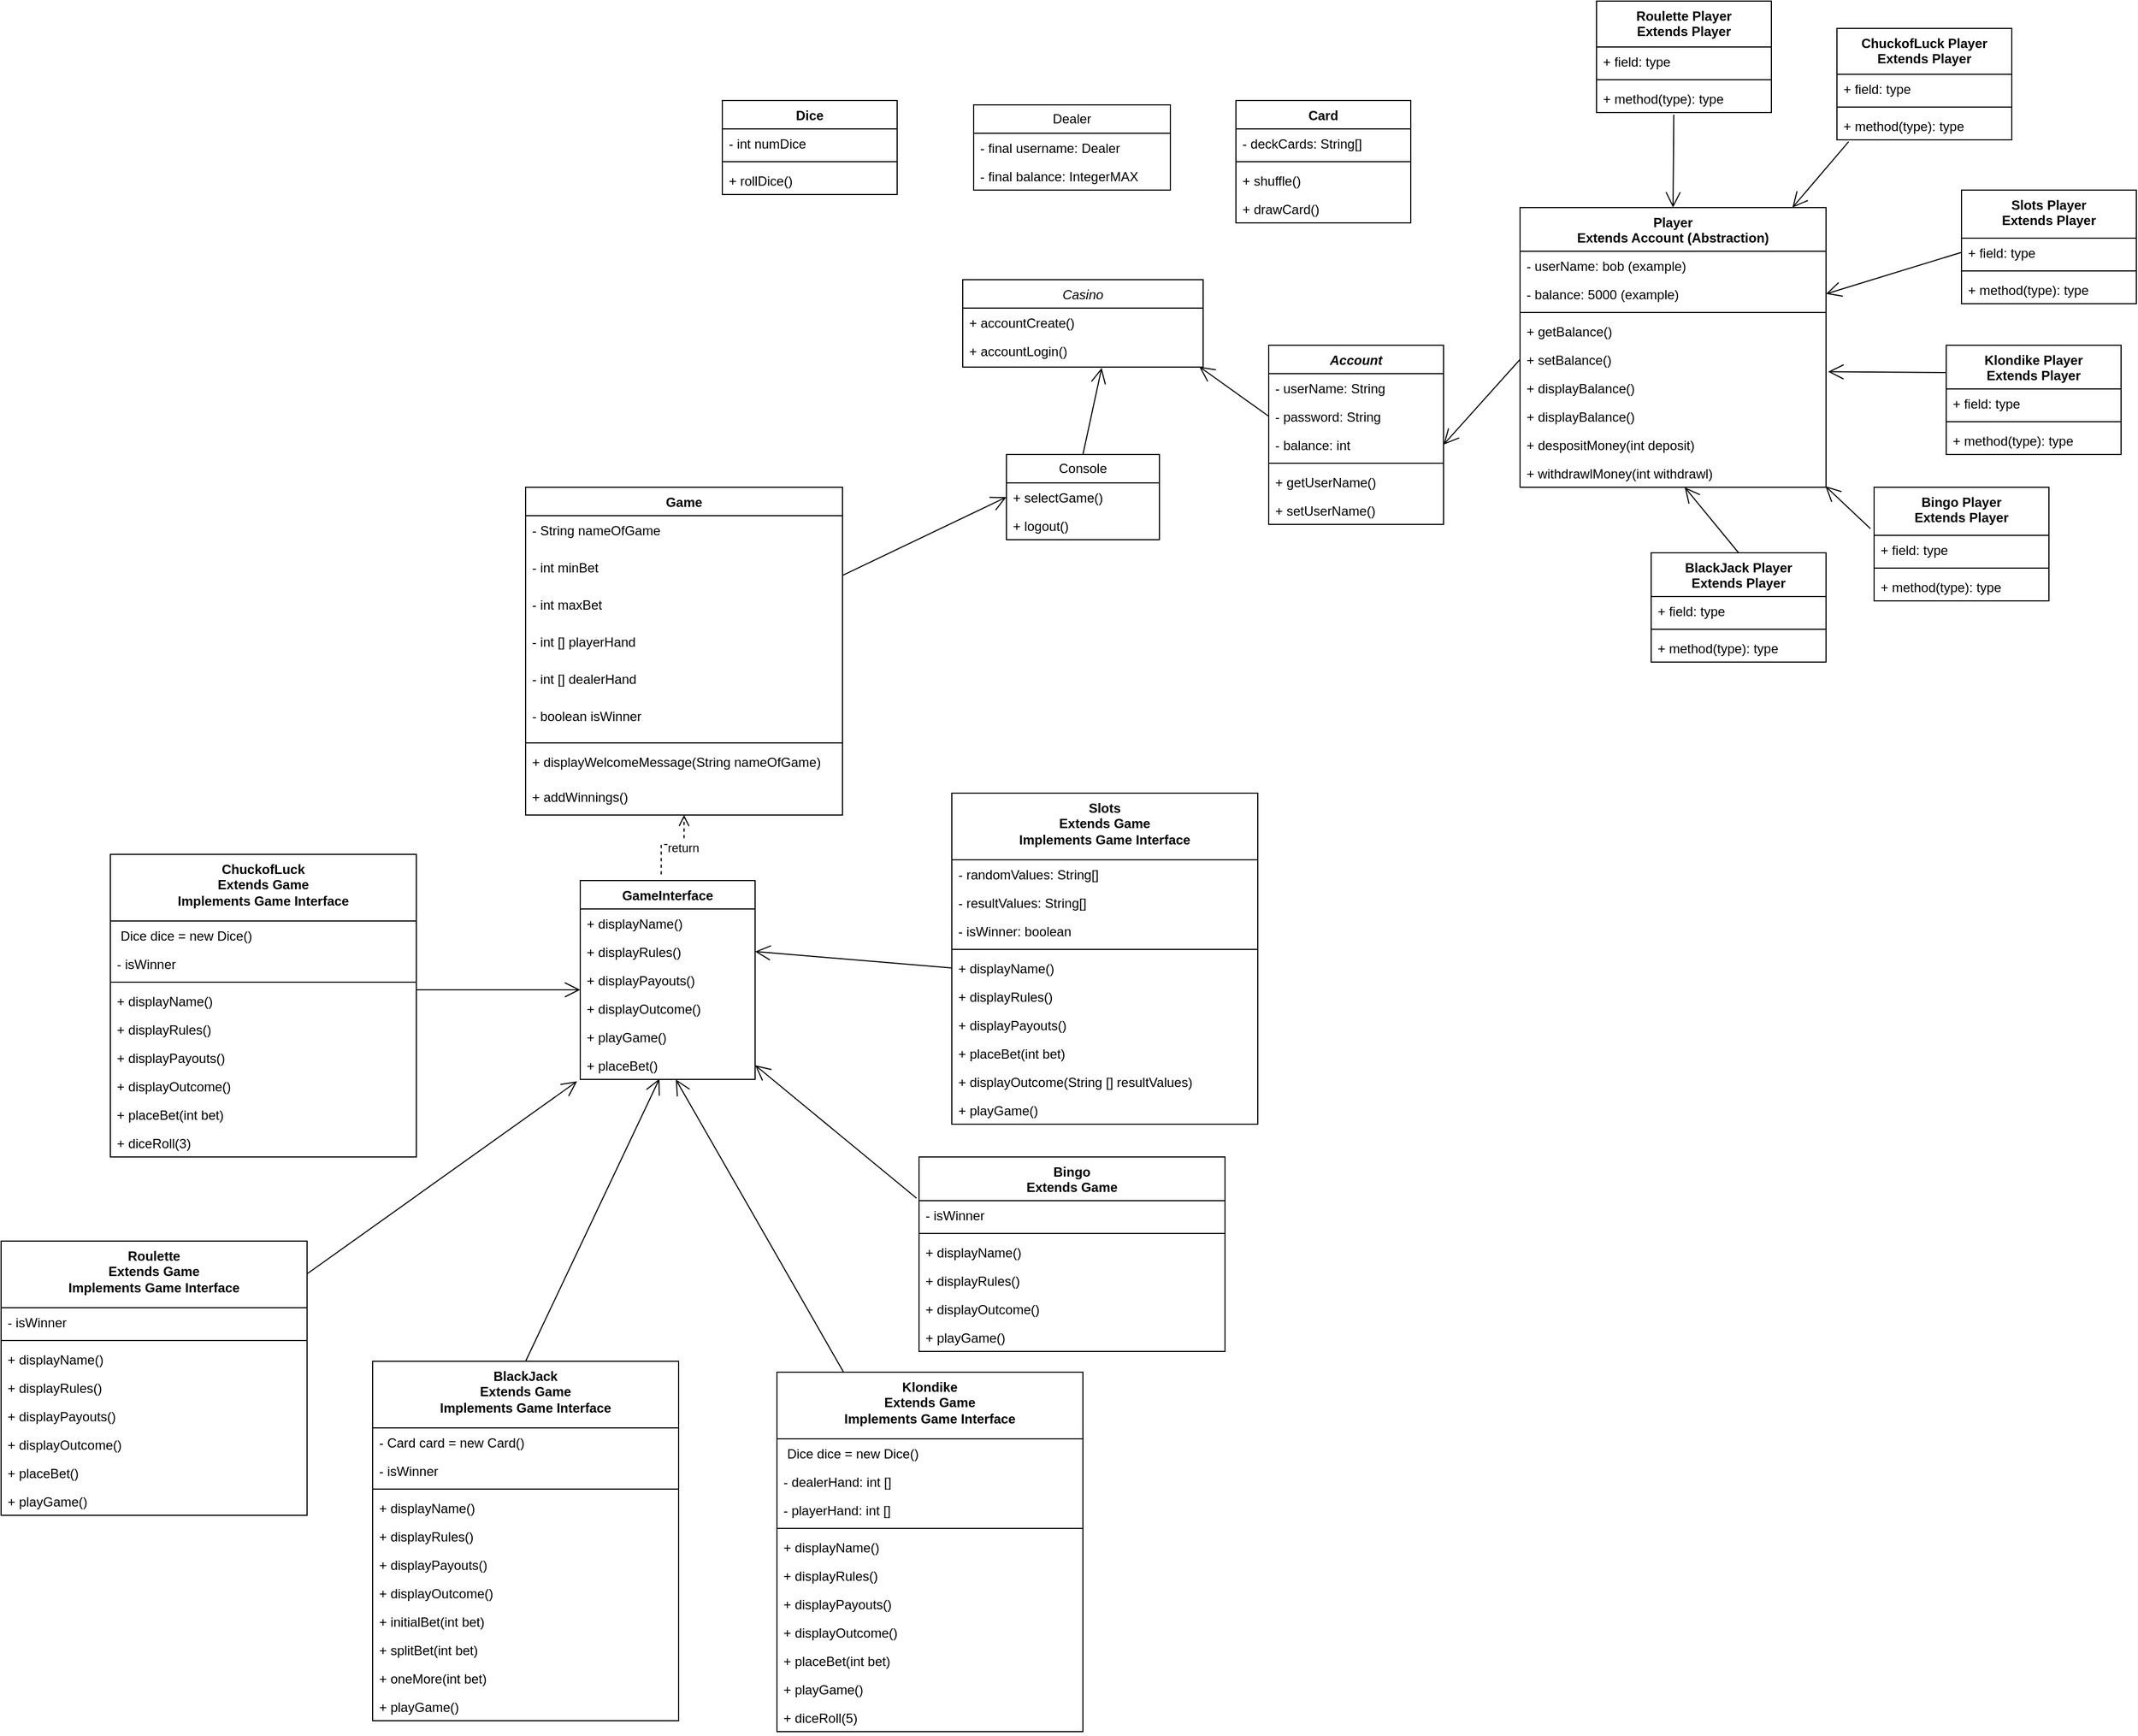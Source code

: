 <mxfile version="21.0.8" type="github">
  <diagram id="C5RBs43oDa-KdzZeNtuy" name="Page-1">
    <mxGraphModel dx="4094" dy="2491" grid="1" gridSize="10" guides="1" tooltips="1" connect="1" arrows="1" fold="1" page="1" pageScale="1" pageWidth="827" pageHeight="1169" math="0" shadow="0">
      <root>
        <mxCell id="WIyWlLk6GJQsqaUBKTNV-0" />
        <mxCell id="WIyWlLk6GJQsqaUBKTNV-1" parent="WIyWlLk6GJQsqaUBKTNV-0" />
        <mxCell id="zkfFHV4jXpPFQw0GAbJ--0" value="Casino" style="swimlane;fontStyle=2;align=center;verticalAlign=top;childLayout=stackLayout;horizontal=1;startSize=26;horizontalStack=0;resizeParent=1;resizeLast=0;collapsible=1;marginBottom=0;rounded=0;shadow=0;strokeWidth=1;" parent="WIyWlLk6GJQsqaUBKTNV-1" vertex="1">
          <mxGeometry x="-580" y="-380" width="220" height="80" as="geometry">
            <mxRectangle x="230" y="140" width="160" height="26" as="alternateBounds" />
          </mxGeometry>
        </mxCell>
        <mxCell id="zkfFHV4jXpPFQw0GAbJ--1" value="+ accountCreate()" style="text;align=left;verticalAlign=top;spacingLeft=4;spacingRight=4;overflow=hidden;rotatable=0;points=[[0,0.5],[1,0.5]];portConstraint=eastwest;" parent="zkfFHV4jXpPFQw0GAbJ--0" vertex="1">
          <mxGeometry y="26" width="220" height="26" as="geometry" />
        </mxCell>
        <mxCell id="zkfFHV4jXpPFQw0GAbJ--2" value="+ accountLogin()" style="text;align=left;verticalAlign=top;spacingLeft=4;spacingRight=4;overflow=hidden;rotatable=0;points=[[0,0.5],[1,0.5]];portConstraint=eastwest;rounded=0;shadow=0;html=0;" parent="zkfFHV4jXpPFQw0GAbJ--0" vertex="1">
          <mxGeometry y="52" width="220" height="26" as="geometry" />
        </mxCell>
        <object label="Game" id="13QCqr6SBTLlew1oNA5X-4">
          <mxCell style="swimlane;fontStyle=1;align=center;verticalAlign=top;childLayout=stackLayout;horizontal=1;startSize=26;horizontalStack=0;resizeParent=1;resizeParentMax=0;resizeLast=0;collapsible=1;marginBottom=0;whiteSpace=wrap;html=1;" vertex="1" parent="WIyWlLk6GJQsqaUBKTNV-1">
            <mxGeometry x="-980" y="-190" width="290" height="300" as="geometry" />
          </mxCell>
        </object>
        <mxCell id="13QCqr6SBTLlew1oNA5X-5" value="- String nameOfGame" style="text;strokeColor=none;fillColor=none;align=left;verticalAlign=top;spacingLeft=4;spacingRight=4;overflow=hidden;rotatable=0;points=[[0,0.5],[1,0.5]];portConstraint=eastwest;whiteSpace=wrap;html=1;" vertex="1" parent="13QCqr6SBTLlew1oNA5X-4">
          <mxGeometry y="26" width="290" height="34" as="geometry" />
        </mxCell>
        <mxCell id="13QCqr6SBTLlew1oNA5X-8" value="- int minBet" style="text;strokeColor=none;fillColor=none;align=left;verticalAlign=top;spacingLeft=4;spacingRight=4;overflow=hidden;rotatable=0;points=[[0,0.5],[1,0.5]];portConstraint=eastwest;whiteSpace=wrap;html=1;" vertex="1" parent="13QCqr6SBTLlew1oNA5X-4">
          <mxGeometry y="60" width="290" height="34" as="geometry" />
        </mxCell>
        <mxCell id="13QCqr6SBTLlew1oNA5X-9" value="- int maxBet" style="text;strokeColor=none;fillColor=none;align=left;verticalAlign=top;spacingLeft=4;spacingRight=4;overflow=hidden;rotatable=0;points=[[0,0.5],[1,0.5]];portConstraint=eastwest;whiteSpace=wrap;html=1;" vertex="1" parent="13QCqr6SBTLlew1oNA5X-4">
          <mxGeometry y="94" width="290" height="34" as="geometry" />
        </mxCell>
        <mxCell id="13QCqr6SBTLlew1oNA5X-22" value="- int [] playerHand" style="text;strokeColor=none;fillColor=none;align=left;verticalAlign=top;spacingLeft=4;spacingRight=4;overflow=hidden;rotatable=0;points=[[0,0.5],[1,0.5]];portConstraint=eastwest;whiteSpace=wrap;html=1;" vertex="1" parent="13QCqr6SBTLlew1oNA5X-4">
          <mxGeometry y="128" width="290" height="34" as="geometry" />
        </mxCell>
        <mxCell id="13QCqr6SBTLlew1oNA5X-23" value="- int [] dealerHand" style="text;strokeColor=none;fillColor=none;align=left;verticalAlign=top;spacingLeft=4;spacingRight=4;overflow=hidden;rotatable=0;points=[[0,0.5],[1,0.5]];portConstraint=eastwest;whiteSpace=wrap;html=1;" vertex="1" parent="13QCqr6SBTLlew1oNA5X-4">
          <mxGeometry y="162" width="290" height="34" as="geometry" />
        </mxCell>
        <mxCell id="13QCqr6SBTLlew1oNA5X-24" value="- boolean isWinner" style="text;strokeColor=none;fillColor=none;align=left;verticalAlign=top;spacingLeft=4;spacingRight=4;overflow=hidden;rotatable=0;points=[[0,0.5],[1,0.5]];portConstraint=eastwest;whiteSpace=wrap;html=1;" vertex="1" parent="13QCqr6SBTLlew1oNA5X-4">
          <mxGeometry y="196" width="290" height="34" as="geometry" />
        </mxCell>
        <mxCell id="13QCqr6SBTLlew1oNA5X-6" value="" style="line;strokeWidth=1;fillColor=none;align=left;verticalAlign=middle;spacingTop=-1;spacingLeft=3;spacingRight=3;rotatable=0;labelPosition=right;points=[];portConstraint=eastwest;strokeColor=inherit;" vertex="1" parent="13QCqr6SBTLlew1oNA5X-4">
          <mxGeometry y="230" width="290" height="8" as="geometry" />
        </mxCell>
        <mxCell id="13QCqr6SBTLlew1oNA5X-7" value="+ displayWelcomeMessage(String nameOfGame)" style="text;strokeColor=none;fillColor=none;align=left;verticalAlign=top;spacingLeft=4;spacingRight=4;overflow=hidden;rotatable=0;points=[[0,0.5],[1,0.5]];portConstraint=eastwest;whiteSpace=wrap;html=1;" vertex="1" parent="13QCqr6SBTLlew1oNA5X-4">
          <mxGeometry y="238" width="290" height="32" as="geometry" />
        </mxCell>
        <mxCell id="13QCqr6SBTLlew1oNA5X-25" value="+ addWinnings()" style="text;strokeColor=none;fillColor=none;align=left;verticalAlign=top;spacingLeft=4;spacingRight=4;overflow=hidden;rotatable=0;points=[[0,0.5],[1,0.5]];portConstraint=eastwest;whiteSpace=wrap;html=1;" vertex="1" parent="13QCqr6SBTLlew1oNA5X-4">
          <mxGeometry y="270" width="290" height="30" as="geometry" />
        </mxCell>
        <mxCell id="13QCqr6SBTLlew1oNA5X-10" value="GameInterface" style="swimlane;fontStyle=1;align=center;verticalAlign=top;childLayout=stackLayout;horizontal=1;startSize=26;horizontalStack=0;resizeParent=1;resizeParentMax=0;resizeLast=0;collapsible=1;marginBottom=0;whiteSpace=wrap;html=1;" vertex="1" parent="WIyWlLk6GJQsqaUBKTNV-1">
          <mxGeometry x="-930" y="170" width="160" height="182" as="geometry" />
        </mxCell>
        <mxCell id="13QCqr6SBTLlew1oNA5X-13" value="+ displayName()" style="text;strokeColor=none;fillColor=none;align=left;verticalAlign=top;spacingLeft=4;spacingRight=4;overflow=hidden;rotatable=0;points=[[0,0.5],[1,0.5]];portConstraint=eastwest;whiteSpace=wrap;html=1;" vertex="1" parent="13QCqr6SBTLlew1oNA5X-10">
          <mxGeometry y="26" width="160" height="26" as="geometry" />
        </mxCell>
        <mxCell id="13QCqr6SBTLlew1oNA5X-26" value="+ displayRules()" style="text;strokeColor=none;fillColor=none;align=left;verticalAlign=top;spacingLeft=4;spacingRight=4;overflow=hidden;rotatable=0;points=[[0,0.5],[1,0.5]];portConstraint=eastwest;whiteSpace=wrap;html=1;" vertex="1" parent="13QCqr6SBTLlew1oNA5X-10">
          <mxGeometry y="52" width="160" height="26" as="geometry" />
        </mxCell>
        <mxCell id="13QCqr6SBTLlew1oNA5X-133" value="+ displayPayouts()" style="text;strokeColor=none;fillColor=none;align=left;verticalAlign=top;spacingLeft=4;spacingRight=4;overflow=hidden;rotatable=0;points=[[0,0.5],[1,0.5]];portConstraint=eastwest;whiteSpace=wrap;html=1;" vertex="1" parent="13QCqr6SBTLlew1oNA5X-10">
          <mxGeometry y="78" width="160" height="26" as="geometry" />
        </mxCell>
        <mxCell id="13QCqr6SBTLlew1oNA5X-27" value="+ displayOutcome()" style="text;strokeColor=none;fillColor=none;align=left;verticalAlign=top;spacingLeft=4;spacingRight=4;overflow=hidden;rotatable=0;points=[[0,0.5],[1,0.5]];portConstraint=eastwest;whiteSpace=wrap;html=1;" vertex="1" parent="13QCqr6SBTLlew1oNA5X-10">
          <mxGeometry y="104" width="160" height="26" as="geometry" />
        </mxCell>
        <mxCell id="13QCqr6SBTLlew1oNA5X-134" value="+ playGame()" style="text;strokeColor=none;fillColor=none;align=left;verticalAlign=top;spacingLeft=4;spacingRight=4;overflow=hidden;rotatable=0;points=[[0,0.5],[1,0.5]];portConstraint=eastwest;whiteSpace=wrap;html=1;" vertex="1" parent="13QCqr6SBTLlew1oNA5X-10">
          <mxGeometry y="130" width="160" height="26" as="geometry" />
        </mxCell>
        <mxCell id="13QCqr6SBTLlew1oNA5X-28" value="+ placeBet()" style="text;strokeColor=none;fillColor=none;align=left;verticalAlign=top;spacingLeft=4;spacingRight=4;overflow=hidden;rotatable=0;points=[[0,0.5],[1,0.5]];portConstraint=eastwest;whiteSpace=wrap;html=1;" vertex="1" parent="13QCqr6SBTLlew1oNA5X-10">
          <mxGeometry y="156" width="160" height="26" as="geometry" />
        </mxCell>
        <mxCell id="13QCqr6SBTLlew1oNA5X-14" value="ChuckofLuck&lt;br&gt;Extends Game&lt;br&gt;Implements Game Interface" style="swimlane;fontStyle=1;align=center;verticalAlign=top;childLayout=stackLayout;horizontal=1;startSize=61;horizontalStack=0;resizeParent=1;resizeParentMax=0;resizeLast=0;collapsible=1;marginBottom=0;whiteSpace=wrap;html=1;" vertex="1" parent="WIyWlLk6GJQsqaUBKTNV-1">
          <mxGeometry x="-1360" y="146" width="280" height="277" as="geometry" />
        </mxCell>
        <mxCell id="13QCqr6SBTLlew1oNA5X-15" value="&amp;nbsp;Dice dice = new Dice()" style="text;strokeColor=none;fillColor=none;align=left;verticalAlign=top;spacingLeft=4;spacingRight=4;overflow=hidden;rotatable=0;points=[[0,0.5],[1,0.5]];portConstraint=eastwest;whiteSpace=wrap;html=1;" vertex="1" parent="13QCqr6SBTLlew1oNA5X-14">
          <mxGeometry y="61" width="280" height="26" as="geometry" />
        </mxCell>
        <mxCell id="13QCqr6SBTLlew1oNA5X-138" value="- isWinner" style="text;strokeColor=none;fillColor=none;align=left;verticalAlign=top;spacingLeft=4;spacingRight=4;overflow=hidden;rotatable=0;points=[[0,0.5],[1,0.5]];portConstraint=eastwest;whiteSpace=wrap;html=1;" vertex="1" parent="13QCqr6SBTLlew1oNA5X-14">
          <mxGeometry y="87" width="280" height="26" as="geometry" />
        </mxCell>
        <mxCell id="13QCqr6SBTLlew1oNA5X-16" value="" style="line;strokeWidth=1;fillColor=none;align=left;verticalAlign=middle;spacingTop=-1;spacingLeft=3;spacingRight=3;rotatable=0;labelPosition=right;points=[];portConstraint=eastwest;strokeColor=inherit;" vertex="1" parent="13QCqr6SBTLlew1oNA5X-14">
          <mxGeometry y="113" width="280" height="8" as="geometry" />
        </mxCell>
        <mxCell id="13QCqr6SBTLlew1oNA5X-17" value="+ displayName()" style="text;strokeColor=none;fillColor=none;align=left;verticalAlign=top;spacingLeft=4;spacingRight=4;overflow=hidden;rotatable=0;points=[[0,0.5],[1,0.5]];portConstraint=eastwest;whiteSpace=wrap;html=1;" vertex="1" parent="13QCqr6SBTLlew1oNA5X-14">
          <mxGeometry y="121" width="280" height="26" as="geometry" />
        </mxCell>
        <mxCell id="13QCqr6SBTLlew1oNA5X-32" value="+ displayRules()" style="text;strokeColor=none;fillColor=none;align=left;verticalAlign=top;spacingLeft=4;spacingRight=4;overflow=hidden;rotatable=0;points=[[0,0.5],[1,0.5]];portConstraint=eastwest;whiteSpace=wrap;html=1;" vertex="1" parent="13QCqr6SBTLlew1oNA5X-14">
          <mxGeometry y="147" width="280" height="26" as="geometry" />
        </mxCell>
        <mxCell id="13QCqr6SBTLlew1oNA5X-33" value="+ displayPayouts()" style="text;strokeColor=none;fillColor=none;align=left;verticalAlign=top;spacingLeft=4;spacingRight=4;overflow=hidden;rotatable=0;points=[[0,0.5],[1,0.5]];portConstraint=eastwest;whiteSpace=wrap;html=1;" vertex="1" parent="13QCqr6SBTLlew1oNA5X-14">
          <mxGeometry y="173" width="280" height="26" as="geometry" />
        </mxCell>
        <mxCell id="13QCqr6SBTLlew1oNA5X-34" value="+ displayOutcome()" style="text;strokeColor=none;fillColor=none;align=left;verticalAlign=top;spacingLeft=4;spacingRight=4;overflow=hidden;rotatable=0;points=[[0,0.5],[1,0.5]];portConstraint=eastwest;whiteSpace=wrap;html=1;" vertex="1" parent="13QCqr6SBTLlew1oNA5X-14">
          <mxGeometry y="199" width="280" height="26" as="geometry" />
        </mxCell>
        <mxCell id="13QCqr6SBTLlew1oNA5X-35" value="+ placeBet(int bet)" style="text;strokeColor=none;fillColor=none;align=left;verticalAlign=top;spacingLeft=4;spacingRight=4;overflow=hidden;rotatable=0;points=[[0,0.5],[1,0.5]];portConstraint=eastwest;whiteSpace=wrap;html=1;" vertex="1" parent="13QCqr6SBTLlew1oNA5X-14">
          <mxGeometry y="225" width="280" height="26" as="geometry" />
        </mxCell>
        <mxCell id="13QCqr6SBTLlew1oNA5X-89" value="+ diceRoll(3)" style="text;strokeColor=none;fillColor=none;align=left;verticalAlign=top;spacingLeft=4;spacingRight=4;overflow=hidden;rotatable=0;points=[[0,0.5],[1,0.5]];portConstraint=eastwest;whiteSpace=wrap;html=1;" vertex="1" parent="13QCqr6SBTLlew1oNA5X-14">
          <mxGeometry y="251" width="280" height="26" as="geometry" />
        </mxCell>
        <mxCell id="13QCqr6SBTLlew1oNA5X-18" value="&lt;i&gt;Account&lt;/i&gt;" style="swimlane;fontStyle=1;align=center;verticalAlign=top;childLayout=stackLayout;horizontal=1;startSize=26;horizontalStack=0;resizeParent=1;resizeParentMax=0;resizeLast=0;collapsible=1;marginBottom=0;whiteSpace=wrap;html=1;" vertex="1" parent="WIyWlLk6GJQsqaUBKTNV-1">
          <mxGeometry x="-300" y="-320" width="160" height="164" as="geometry" />
        </mxCell>
        <mxCell id="13QCqr6SBTLlew1oNA5X-19" value="- userName: String" style="text;strokeColor=none;fillColor=none;align=left;verticalAlign=top;spacingLeft=4;spacingRight=4;overflow=hidden;rotatable=0;points=[[0,0.5],[1,0.5]];portConstraint=eastwest;whiteSpace=wrap;html=1;" vertex="1" parent="13QCqr6SBTLlew1oNA5X-18">
          <mxGeometry y="26" width="160" height="26" as="geometry" />
        </mxCell>
        <mxCell id="13QCqr6SBTLlew1oNA5X-107" value="- password: String" style="text;strokeColor=none;fillColor=none;align=left;verticalAlign=top;spacingLeft=4;spacingRight=4;overflow=hidden;rotatable=0;points=[[0,0.5],[1,0.5]];portConstraint=eastwest;whiteSpace=wrap;html=1;" vertex="1" parent="13QCqr6SBTLlew1oNA5X-18">
          <mxGeometry y="52" width="160" height="26" as="geometry" />
        </mxCell>
        <mxCell id="13QCqr6SBTLlew1oNA5X-108" value="- balance: int" style="text;strokeColor=none;fillColor=none;align=left;verticalAlign=top;spacingLeft=4;spacingRight=4;overflow=hidden;rotatable=0;points=[[0,0.5],[1,0.5]];portConstraint=eastwest;whiteSpace=wrap;html=1;" vertex="1" parent="13QCqr6SBTLlew1oNA5X-18">
          <mxGeometry y="78" width="160" height="26" as="geometry" />
        </mxCell>
        <mxCell id="13QCqr6SBTLlew1oNA5X-20" value="" style="line;strokeWidth=1;fillColor=none;align=left;verticalAlign=middle;spacingTop=-1;spacingLeft=3;spacingRight=3;rotatable=0;labelPosition=right;points=[];portConstraint=eastwest;strokeColor=inherit;" vertex="1" parent="13QCqr6SBTLlew1oNA5X-18">
          <mxGeometry y="104" width="160" height="8" as="geometry" />
        </mxCell>
        <mxCell id="13QCqr6SBTLlew1oNA5X-21" value="+ getUserName()" style="text;strokeColor=none;fillColor=none;align=left;verticalAlign=top;spacingLeft=4;spacingRight=4;overflow=hidden;rotatable=0;points=[[0,0.5],[1,0.5]];portConstraint=eastwest;whiteSpace=wrap;html=1;" vertex="1" parent="13QCqr6SBTLlew1oNA5X-18">
          <mxGeometry y="112" width="160" height="26" as="geometry" />
        </mxCell>
        <mxCell id="13QCqr6SBTLlew1oNA5X-109" value="+ setUserName()" style="text;strokeColor=none;fillColor=none;align=left;verticalAlign=top;spacingLeft=4;spacingRight=4;overflow=hidden;rotatable=0;points=[[0,0.5],[1,0.5]];portConstraint=eastwest;whiteSpace=wrap;html=1;" vertex="1" parent="13QCqr6SBTLlew1oNA5X-18">
          <mxGeometry y="138" width="160" height="26" as="geometry" />
        </mxCell>
        <mxCell id="13QCqr6SBTLlew1oNA5X-29" value="return" style="html=1;verticalAlign=bottom;endArrow=open;dashed=1;endSize=8;edgeStyle=elbowEdgeStyle;elbow=vertical;curved=0;rounded=0;exitX=0.463;exitY=-0.031;exitDx=0;exitDy=0;exitPerimeter=0;" edge="1" parent="WIyWlLk6GJQsqaUBKTNV-1" source="13QCqr6SBTLlew1oNA5X-10" target="13QCqr6SBTLlew1oNA5X-25">
          <mxGeometry x="-0.584" y="-20" relative="1" as="geometry">
            <mxPoint x="-645" y="360" as="sourcePoint" />
            <mxPoint x="-660" y="320" as="targetPoint" />
            <mxPoint as="offset" />
          </mxGeometry>
        </mxCell>
        <mxCell id="13QCqr6SBTLlew1oNA5X-36" value="Roulette&lt;br&gt;Extends Game&lt;br&gt;Implements Game Interface" style="swimlane;fontStyle=1;align=center;verticalAlign=top;childLayout=stackLayout;horizontal=1;startSize=61;horizontalStack=0;resizeParent=1;resizeParentMax=0;resizeLast=0;collapsible=1;marginBottom=0;whiteSpace=wrap;html=1;" vertex="1" parent="WIyWlLk6GJQsqaUBKTNV-1">
          <mxGeometry x="-1460" y="500" width="280" height="251" as="geometry" />
        </mxCell>
        <mxCell id="13QCqr6SBTLlew1oNA5X-37" value="- isWinner" style="text;strokeColor=none;fillColor=none;align=left;verticalAlign=top;spacingLeft=4;spacingRight=4;overflow=hidden;rotatable=0;points=[[0,0.5],[1,0.5]];portConstraint=eastwest;whiteSpace=wrap;html=1;" vertex="1" parent="13QCqr6SBTLlew1oNA5X-36">
          <mxGeometry y="61" width="280" height="26" as="geometry" />
        </mxCell>
        <mxCell id="13QCqr6SBTLlew1oNA5X-38" value="" style="line;strokeWidth=1;fillColor=none;align=left;verticalAlign=middle;spacingTop=-1;spacingLeft=3;spacingRight=3;rotatable=0;labelPosition=right;points=[];portConstraint=eastwest;strokeColor=inherit;" vertex="1" parent="13QCqr6SBTLlew1oNA5X-36">
          <mxGeometry y="87" width="280" height="8" as="geometry" />
        </mxCell>
        <mxCell id="13QCqr6SBTLlew1oNA5X-39" value="+ displayName()" style="text;strokeColor=none;fillColor=none;align=left;verticalAlign=top;spacingLeft=4;spacingRight=4;overflow=hidden;rotatable=0;points=[[0,0.5],[1,0.5]];portConstraint=eastwest;whiteSpace=wrap;html=1;" vertex="1" parent="13QCqr6SBTLlew1oNA5X-36">
          <mxGeometry y="95" width="280" height="26" as="geometry" />
        </mxCell>
        <mxCell id="13QCqr6SBTLlew1oNA5X-40" value="+ displayRules()" style="text;strokeColor=none;fillColor=none;align=left;verticalAlign=top;spacingLeft=4;spacingRight=4;overflow=hidden;rotatable=0;points=[[0,0.5],[1,0.5]];portConstraint=eastwest;whiteSpace=wrap;html=1;" vertex="1" parent="13QCqr6SBTLlew1oNA5X-36">
          <mxGeometry y="121" width="280" height="26" as="geometry" />
        </mxCell>
        <mxCell id="13QCqr6SBTLlew1oNA5X-41" value="+ displayPayouts()" style="text;strokeColor=none;fillColor=none;align=left;verticalAlign=top;spacingLeft=4;spacingRight=4;overflow=hidden;rotatable=0;points=[[0,0.5],[1,0.5]];portConstraint=eastwest;whiteSpace=wrap;html=1;" vertex="1" parent="13QCqr6SBTLlew1oNA5X-36">
          <mxGeometry y="147" width="280" height="26" as="geometry" />
        </mxCell>
        <mxCell id="13QCqr6SBTLlew1oNA5X-42" value="+ displayOutcome()" style="text;strokeColor=none;fillColor=none;align=left;verticalAlign=top;spacingLeft=4;spacingRight=4;overflow=hidden;rotatable=0;points=[[0,0.5],[1,0.5]];portConstraint=eastwest;whiteSpace=wrap;html=1;" vertex="1" parent="13QCqr6SBTLlew1oNA5X-36">
          <mxGeometry y="173" width="280" height="26" as="geometry" />
        </mxCell>
        <mxCell id="13QCqr6SBTLlew1oNA5X-43" value="+ placeBet()" style="text;strokeColor=none;fillColor=none;align=left;verticalAlign=top;spacingLeft=4;spacingRight=4;overflow=hidden;rotatable=0;points=[[0,0.5],[1,0.5]];portConstraint=eastwest;whiteSpace=wrap;html=1;" vertex="1" parent="13QCqr6SBTLlew1oNA5X-36">
          <mxGeometry y="199" width="280" height="26" as="geometry" />
        </mxCell>
        <mxCell id="13QCqr6SBTLlew1oNA5X-85" value="+ playGame()" style="text;strokeColor=none;fillColor=none;align=left;verticalAlign=top;spacingLeft=4;spacingRight=4;overflow=hidden;rotatable=0;points=[[0,0.5],[1,0.5]];portConstraint=eastwest;whiteSpace=wrap;html=1;" vertex="1" parent="13QCqr6SBTLlew1oNA5X-36">
          <mxGeometry y="225" width="280" height="26" as="geometry" />
        </mxCell>
        <mxCell id="13QCqr6SBTLlew1oNA5X-44" value="BlackJack&lt;br&gt;Extends Game&lt;br&gt;Implements Game Interface" style="swimlane;fontStyle=1;align=center;verticalAlign=top;childLayout=stackLayout;horizontal=1;startSize=61;horizontalStack=0;resizeParent=1;resizeParentMax=0;resizeLast=0;collapsible=1;marginBottom=0;whiteSpace=wrap;html=1;" vertex="1" parent="WIyWlLk6GJQsqaUBKTNV-1">
          <mxGeometry x="-1120" y="610" width="280" height="329" as="geometry" />
        </mxCell>
        <mxCell id="13QCqr6SBTLlew1oNA5X-45" value="- Card card = new Card()" style="text;strokeColor=none;fillColor=none;align=left;verticalAlign=top;spacingLeft=4;spacingRight=4;overflow=hidden;rotatable=0;points=[[0,0.5],[1,0.5]];portConstraint=eastwest;whiteSpace=wrap;html=1;" vertex="1" parent="13QCqr6SBTLlew1oNA5X-44">
          <mxGeometry y="61" width="280" height="26" as="geometry" />
        </mxCell>
        <mxCell id="13QCqr6SBTLlew1oNA5X-135" value="- isWinner" style="text;strokeColor=none;fillColor=none;align=left;verticalAlign=top;spacingLeft=4;spacingRight=4;overflow=hidden;rotatable=0;points=[[0,0.5],[1,0.5]];portConstraint=eastwest;whiteSpace=wrap;html=1;" vertex="1" parent="13QCqr6SBTLlew1oNA5X-44">
          <mxGeometry y="87" width="280" height="26" as="geometry" />
        </mxCell>
        <mxCell id="13QCqr6SBTLlew1oNA5X-46" value="" style="line;strokeWidth=1;fillColor=none;align=left;verticalAlign=middle;spacingTop=-1;spacingLeft=3;spacingRight=3;rotatable=0;labelPosition=right;points=[];portConstraint=eastwest;strokeColor=inherit;" vertex="1" parent="13QCqr6SBTLlew1oNA5X-44">
          <mxGeometry y="113" width="280" height="8" as="geometry" />
        </mxCell>
        <mxCell id="13QCqr6SBTLlew1oNA5X-47" value="+ displayName()" style="text;strokeColor=none;fillColor=none;align=left;verticalAlign=top;spacingLeft=4;spacingRight=4;overflow=hidden;rotatable=0;points=[[0,0.5],[1,0.5]];portConstraint=eastwest;whiteSpace=wrap;html=1;" vertex="1" parent="13QCqr6SBTLlew1oNA5X-44">
          <mxGeometry y="121" width="280" height="26" as="geometry" />
        </mxCell>
        <mxCell id="13QCqr6SBTLlew1oNA5X-48" value="+ displayRules()" style="text;strokeColor=none;fillColor=none;align=left;verticalAlign=top;spacingLeft=4;spacingRight=4;overflow=hidden;rotatable=0;points=[[0,0.5],[1,0.5]];portConstraint=eastwest;whiteSpace=wrap;html=1;" vertex="1" parent="13QCqr6SBTLlew1oNA5X-44">
          <mxGeometry y="147" width="280" height="26" as="geometry" />
        </mxCell>
        <mxCell id="13QCqr6SBTLlew1oNA5X-49" value="+ displayPayouts()" style="text;strokeColor=none;fillColor=none;align=left;verticalAlign=top;spacingLeft=4;spacingRight=4;overflow=hidden;rotatable=0;points=[[0,0.5],[1,0.5]];portConstraint=eastwest;whiteSpace=wrap;html=1;" vertex="1" parent="13QCqr6SBTLlew1oNA5X-44">
          <mxGeometry y="173" width="280" height="26" as="geometry" />
        </mxCell>
        <mxCell id="13QCqr6SBTLlew1oNA5X-50" value="+ displayOutcome()" style="text;strokeColor=none;fillColor=none;align=left;verticalAlign=top;spacingLeft=4;spacingRight=4;overflow=hidden;rotatable=0;points=[[0,0.5],[1,0.5]];portConstraint=eastwest;whiteSpace=wrap;html=1;" vertex="1" parent="13QCqr6SBTLlew1oNA5X-44">
          <mxGeometry y="199" width="280" height="26" as="geometry" />
        </mxCell>
        <mxCell id="13QCqr6SBTLlew1oNA5X-51" value="+ initialBet(int bet)" style="text;strokeColor=none;fillColor=none;align=left;verticalAlign=top;spacingLeft=4;spacingRight=4;overflow=hidden;rotatable=0;points=[[0,0.5],[1,0.5]];portConstraint=eastwest;whiteSpace=wrap;html=1;" vertex="1" parent="13QCqr6SBTLlew1oNA5X-44">
          <mxGeometry y="225" width="280" height="26" as="geometry" />
        </mxCell>
        <mxCell id="13QCqr6SBTLlew1oNA5X-136" value="+ splitBet(int bet)" style="text;strokeColor=none;fillColor=none;align=left;verticalAlign=top;spacingLeft=4;spacingRight=4;overflow=hidden;rotatable=0;points=[[0,0.5],[1,0.5]];portConstraint=eastwest;whiteSpace=wrap;html=1;" vertex="1" parent="13QCqr6SBTLlew1oNA5X-44">
          <mxGeometry y="251" width="280" height="26" as="geometry" />
        </mxCell>
        <mxCell id="13QCqr6SBTLlew1oNA5X-137" value="+ oneMore(int bet)" style="text;strokeColor=none;fillColor=none;align=left;verticalAlign=top;spacingLeft=4;spacingRight=4;overflow=hidden;rotatable=0;points=[[0,0.5],[1,0.5]];portConstraint=eastwest;whiteSpace=wrap;html=1;" vertex="1" parent="13QCqr6SBTLlew1oNA5X-44">
          <mxGeometry y="277" width="280" height="26" as="geometry" />
        </mxCell>
        <mxCell id="13QCqr6SBTLlew1oNA5X-84" value="+ playGame()" style="text;strokeColor=none;fillColor=none;align=left;verticalAlign=top;spacingLeft=4;spacingRight=4;overflow=hidden;rotatable=0;points=[[0,0.5],[1,0.5]];portConstraint=eastwest;whiteSpace=wrap;html=1;" vertex="1" parent="13QCqr6SBTLlew1oNA5X-44">
          <mxGeometry y="303" width="280" height="26" as="geometry" />
        </mxCell>
        <mxCell id="13QCqr6SBTLlew1oNA5X-52" value="Slots&lt;br&gt;Extends Game&lt;br&gt;Implements Game Interface" style="swimlane;fontStyle=1;align=center;verticalAlign=top;childLayout=stackLayout;horizontal=1;startSize=61;horizontalStack=0;resizeParent=1;resizeParentMax=0;resizeLast=0;collapsible=1;marginBottom=0;whiteSpace=wrap;html=1;" vertex="1" parent="WIyWlLk6GJQsqaUBKTNV-1">
          <mxGeometry x="-590" y="90" width="280" height="303" as="geometry" />
        </mxCell>
        <mxCell id="13QCqr6SBTLlew1oNA5X-53" value="- randomValues: String[]" style="text;strokeColor=none;fillColor=none;align=left;verticalAlign=top;spacingLeft=4;spacingRight=4;overflow=hidden;rotatable=0;points=[[0,0.5],[1,0.5]];portConstraint=eastwest;whiteSpace=wrap;html=1;" vertex="1" parent="13QCqr6SBTLlew1oNA5X-52">
          <mxGeometry y="61" width="280" height="26" as="geometry" />
        </mxCell>
        <mxCell id="13QCqr6SBTLlew1oNA5X-76" value="- resultValues: String[]" style="text;strokeColor=none;fillColor=none;align=left;verticalAlign=top;spacingLeft=4;spacingRight=4;overflow=hidden;rotatable=0;points=[[0,0.5],[1,0.5]];portConstraint=eastwest;whiteSpace=wrap;html=1;" vertex="1" parent="13QCqr6SBTLlew1oNA5X-52">
          <mxGeometry y="87" width="280" height="26" as="geometry" />
        </mxCell>
        <mxCell id="13QCqr6SBTLlew1oNA5X-79" value="- isWinner: boolean" style="text;strokeColor=none;fillColor=none;align=left;verticalAlign=top;spacingLeft=4;spacingRight=4;overflow=hidden;rotatable=0;points=[[0,0.5],[1,0.5]];portConstraint=eastwest;whiteSpace=wrap;html=1;" vertex="1" parent="13QCqr6SBTLlew1oNA5X-52">
          <mxGeometry y="113" width="280" height="26" as="geometry" />
        </mxCell>
        <mxCell id="13QCqr6SBTLlew1oNA5X-54" value="" style="line;strokeWidth=1;fillColor=none;align=left;verticalAlign=middle;spacingTop=-1;spacingLeft=3;spacingRight=3;rotatable=0;labelPosition=right;points=[];portConstraint=eastwest;strokeColor=inherit;" vertex="1" parent="13QCqr6SBTLlew1oNA5X-52">
          <mxGeometry y="139" width="280" height="8" as="geometry" />
        </mxCell>
        <mxCell id="13QCqr6SBTLlew1oNA5X-55" value="+ displayName()" style="text;strokeColor=none;fillColor=none;align=left;verticalAlign=top;spacingLeft=4;spacingRight=4;overflow=hidden;rotatable=0;points=[[0,0.5],[1,0.5]];portConstraint=eastwest;whiteSpace=wrap;html=1;" vertex="1" parent="13QCqr6SBTLlew1oNA5X-52">
          <mxGeometry y="147" width="280" height="26" as="geometry" />
        </mxCell>
        <mxCell id="13QCqr6SBTLlew1oNA5X-56" value="+ displayRules()" style="text;strokeColor=none;fillColor=none;align=left;verticalAlign=top;spacingLeft=4;spacingRight=4;overflow=hidden;rotatable=0;points=[[0,0.5],[1,0.5]];portConstraint=eastwest;whiteSpace=wrap;html=1;" vertex="1" parent="13QCqr6SBTLlew1oNA5X-52">
          <mxGeometry y="173" width="280" height="26" as="geometry" />
        </mxCell>
        <mxCell id="13QCqr6SBTLlew1oNA5X-57" value="+ displayPayouts()" style="text;strokeColor=none;fillColor=none;align=left;verticalAlign=top;spacingLeft=4;spacingRight=4;overflow=hidden;rotatable=0;points=[[0,0.5],[1,0.5]];portConstraint=eastwest;whiteSpace=wrap;html=1;" vertex="1" parent="13QCqr6SBTLlew1oNA5X-52">
          <mxGeometry y="199" width="280" height="26" as="geometry" />
        </mxCell>
        <mxCell id="13QCqr6SBTLlew1oNA5X-59" value="+ placeBet(int bet)" style="text;strokeColor=none;fillColor=none;align=left;verticalAlign=top;spacingLeft=4;spacingRight=4;overflow=hidden;rotatable=0;points=[[0,0.5],[1,0.5]];portConstraint=eastwest;whiteSpace=wrap;html=1;" vertex="1" parent="13QCqr6SBTLlew1oNA5X-52">
          <mxGeometry y="225" width="280" height="26" as="geometry" />
        </mxCell>
        <mxCell id="13QCqr6SBTLlew1oNA5X-78" value="+ displayOutcome(String [] resultValues)" style="text;strokeColor=none;fillColor=none;align=left;verticalAlign=top;spacingLeft=4;spacingRight=4;overflow=hidden;rotatable=0;points=[[0,0.5],[1,0.5]];portConstraint=eastwest;whiteSpace=wrap;html=1;" vertex="1" parent="13QCqr6SBTLlew1oNA5X-52">
          <mxGeometry y="251" width="280" height="26" as="geometry" />
        </mxCell>
        <mxCell id="13QCqr6SBTLlew1oNA5X-81" value="+ playGame()" style="text;strokeColor=none;fillColor=none;align=left;verticalAlign=top;spacingLeft=4;spacingRight=4;overflow=hidden;rotatable=0;points=[[0,0.5],[1,0.5]];portConstraint=eastwest;whiteSpace=wrap;html=1;" vertex="1" parent="13QCqr6SBTLlew1oNA5X-52">
          <mxGeometry y="277" width="280" height="26" as="geometry" />
        </mxCell>
        <mxCell id="13QCqr6SBTLlew1oNA5X-60" value="Bingo&lt;br&gt;Extends Game" style="swimlane;fontStyle=1;align=center;verticalAlign=top;childLayout=stackLayout;horizontal=1;startSize=40;horizontalStack=0;resizeParent=1;resizeParentMax=0;resizeLast=0;collapsible=1;marginBottom=0;whiteSpace=wrap;html=1;" vertex="1" parent="WIyWlLk6GJQsqaUBKTNV-1">
          <mxGeometry x="-620" y="423" width="280" height="178" as="geometry" />
        </mxCell>
        <mxCell id="13QCqr6SBTLlew1oNA5X-61" value="- isWinner" style="text;strokeColor=none;fillColor=none;align=left;verticalAlign=top;spacingLeft=4;spacingRight=4;overflow=hidden;rotatable=0;points=[[0,0.5],[1,0.5]];portConstraint=eastwest;whiteSpace=wrap;html=1;" vertex="1" parent="13QCqr6SBTLlew1oNA5X-60">
          <mxGeometry y="40" width="280" height="26" as="geometry" />
        </mxCell>
        <mxCell id="13QCqr6SBTLlew1oNA5X-62" value="" style="line;strokeWidth=1;fillColor=none;align=left;verticalAlign=middle;spacingTop=-1;spacingLeft=3;spacingRight=3;rotatable=0;labelPosition=right;points=[];portConstraint=eastwest;strokeColor=inherit;" vertex="1" parent="13QCqr6SBTLlew1oNA5X-60">
          <mxGeometry y="66" width="280" height="8" as="geometry" />
        </mxCell>
        <mxCell id="13QCqr6SBTLlew1oNA5X-63" value="+ displayName()" style="text;strokeColor=none;fillColor=none;align=left;verticalAlign=top;spacingLeft=4;spacingRight=4;overflow=hidden;rotatable=0;points=[[0,0.5],[1,0.5]];portConstraint=eastwest;whiteSpace=wrap;html=1;" vertex="1" parent="13QCqr6SBTLlew1oNA5X-60">
          <mxGeometry y="74" width="280" height="26" as="geometry" />
        </mxCell>
        <mxCell id="13QCqr6SBTLlew1oNA5X-64" value="+ displayRules()" style="text;strokeColor=none;fillColor=none;align=left;verticalAlign=top;spacingLeft=4;spacingRight=4;overflow=hidden;rotatable=0;points=[[0,0.5],[1,0.5]];portConstraint=eastwest;whiteSpace=wrap;html=1;" vertex="1" parent="13QCqr6SBTLlew1oNA5X-60">
          <mxGeometry y="100" width="280" height="26" as="geometry" />
        </mxCell>
        <mxCell id="13QCqr6SBTLlew1oNA5X-66" value="+ displayOutcome()" style="text;strokeColor=none;fillColor=none;align=left;verticalAlign=top;spacingLeft=4;spacingRight=4;overflow=hidden;rotatable=0;points=[[0,0.5],[1,0.5]];portConstraint=eastwest;whiteSpace=wrap;html=1;" vertex="1" parent="13QCqr6SBTLlew1oNA5X-60">
          <mxGeometry y="126" width="280" height="26" as="geometry" />
        </mxCell>
        <mxCell id="13QCqr6SBTLlew1oNA5X-82" value="+ playGame()" style="text;strokeColor=none;fillColor=none;align=left;verticalAlign=top;spacingLeft=4;spacingRight=4;overflow=hidden;rotatable=0;points=[[0,0.5],[1,0.5]];portConstraint=eastwest;whiteSpace=wrap;html=1;" vertex="1" parent="13QCqr6SBTLlew1oNA5X-60">
          <mxGeometry y="152" width="280" height="26" as="geometry" />
        </mxCell>
        <mxCell id="13QCqr6SBTLlew1oNA5X-68" value="Klondike&lt;br&gt;Extends Game&lt;br&gt;Implements Game Interface" style="swimlane;fontStyle=1;align=center;verticalAlign=top;childLayout=stackLayout;horizontal=1;startSize=61;horizontalStack=0;resizeParent=1;resizeParentMax=0;resizeLast=0;collapsible=1;marginBottom=0;whiteSpace=wrap;html=1;" vertex="1" parent="WIyWlLk6GJQsqaUBKTNV-1">
          <mxGeometry x="-750" y="620" width="280" height="329" as="geometry" />
        </mxCell>
        <mxCell id="13QCqr6SBTLlew1oNA5X-69" value="&amp;nbsp;Dice dice = new Dice()" style="text;strokeColor=none;fillColor=none;align=left;verticalAlign=top;spacingLeft=4;spacingRight=4;overflow=hidden;rotatable=0;points=[[0,0.5],[1,0.5]];portConstraint=eastwest;whiteSpace=wrap;html=1;" vertex="1" parent="13QCqr6SBTLlew1oNA5X-68">
          <mxGeometry y="61" width="280" height="26" as="geometry" />
        </mxCell>
        <mxCell id="13QCqr6SBTLlew1oNA5X-80" value="- dealerHand: int []" style="text;strokeColor=none;fillColor=none;align=left;verticalAlign=top;spacingLeft=4;spacingRight=4;overflow=hidden;rotatable=0;points=[[0,0.5],[1,0.5]];portConstraint=eastwest;whiteSpace=wrap;html=1;" vertex="1" parent="13QCqr6SBTLlew1oNA5X-68">
          <mxGeometry y="87" width="280" height="26" as="geometry" />
        </mxCell>
        <mxCell id="13QCqr6SBTLlew1oNA5X-139" value="- playerHand: int []" style="text;strokeColor=none;fillColor=none;align=left;verticalAlign=top;spacingLeft=4;spacingRight=4;overflow=hidden;rotatable=0;points=[[0,0.5],[1,0.5]];portConstraint=eastwest;whiteSpace=wrap;html=1;" vertex="1" parent="13QCqr6SBTLlew1oNA5X-68">
          <mxGeometry y="113" width="280" height="26" as="geometry" />
        </mxCell>
        <mxCell id="13QCqr6SBTLlew1oNA5X-70" value="" style="line;strokeWidth=1;fillColor=none;align=left;verticalAlign=middle;spacingTop=-1;spacingLeft=3;spacingRight=3;rotatable=0;labelPosition=right;points=[];portConstraint=eastwest;strokeColor=inherit;" vertex="1" parent="13QCqr6SBTLlew1oNA5X-68">
          <mxGeometry y="139" width="280" height="8" as="geometry" />
        </mxCell>
        <mxCell id="13QCqr6SBTLlew1oNA5X-71" value="+ displayName()" style="text;strokeColor=none;fillColor=none;align=left;verticalAlign=top;spacingLeft=4;spacingRight=4;overflow=hidden;rotatable=0;points=[[0,0.5],[1,0.5]];portConstraint=eastwest;whiteSpace=wrap;html=1;" vertex="1" parent="13QCqr6SBTLlew1oNA5X-68">
          <mxGeometry y="147" width="280" height="26" as="geometry" />
        </mxCell>
        <mxCell id="13QCqr6SBTLlew1oNA5X-72" value="+ displayRules()" style="text;strokeColor=none;fillColor=none;align=left;verticalAlign=top;spacingLeft=4;spacingRight=4;overflow=hidden;rotatable=0;points=[[0,0.5],[1,0.5]];portConstraint=eastwest;whiteSpace=wrap;html=1;" vertex="1" parent="13QCqr6SBTLlew1oNA5X-68">
          <mxGeometry y="173" width="280" height="26" as="geometry" />
        </mxCell>
        <mxCell id="13QCqr6SBTLlew1oNA5X-73" value="+ displayPayouts()" style="text;strokeColor=none;fillColor=none;align=left;verticalAlign=top;spacingLeft=4;spacingRight=4;overflow=hidden;rotatable=0;points=[[0,0.5],[1,0.5]];portConstraint=eastwest;whiteSpace=wrap;html=1;" vertex="1" parent="13QCqr6SBTLlew1oNA5X-68">
          <mxGeometry y="199" width="280" height="26" as="geometry" />
        </mxCell>
        <mxCell id="13QCqr6SBTLlew1oNA5X-74" value="+ displayOutcome()" style="text;strokeColor=none;fillColor=none;align=left;verticalAlign=top;spacingLeft=4;spacingRight=4;overflow=hidden;rotatable=0;points=[[0,0.5],[1,0.5]];portConstraint=eastwest;whiteSpace=wrap;html=1;" vertex="1" parent="13QCqr6SBTLlew1oNA5X-68">
          <mxGeometry y="225" width="280" height="26" as="geometry" />
        </mxCell>
        <mxCell id="13QCqr6SBTLlew1oNA5X-75" value="+ placeBet(int bet)" style="text;strokeColor=none;fillColor=none;align=left;verticalAlign=top;spacingLeft=4;spacingRight=4;overflow=hidden;rotatable=0;points=[[0,0.5],[1,0.5]];portConstraint=eastwest;whiteSpace=wrap;html=1;" vertex="1" parent="13QCqr6SBTLlew1oNA5X-68">
          <mxGeometry y="251" width="280" height="26" as="geometry" />
        </mxCell>
        <mxCell id="13QCqr6SBTLlew1oNA5X-83" value="+ playGame()" style="text;strokeColor=none;fillColor=none;align=left;verticalAlign=top;spacingLeft=4;spacingRight=4;overflow=hidden;rotatable=0;points=[[0,0.5],[1,0.5]];portConstraint=eastwest;whiteSpace=wrap;html=1;" vertex="1" parent="13QCqr6SBTLlew1oNA5X-68">
          <mxGeometry y="277" width="280" height="26" as="geometry" />
        </mxCell>
        <mxCell id="13QCqr6SBTLlew1oNA5X-88" value="+ diceRoll(5)" style="text;strokeColor=none;fillColor=none;align=left;verticalAlign=top;spacingLeft=4;spacingRight=4;overflow=hidden;rotatable=0;points=[[0,0.5],[1,0.5]];portConstraint=eastwest;whiteSpace=wrap;html=1;" vertex="1" parent="13QCqr6SBTLlew1oNA5X-68">
          <mxGeometry y="303" width="280" height="26" as="geometry" />
        </mxCell>
        <mxCell id="13QCqr6SBTLlew1oNA5X-103" value="Console" style="swimlane;fontStyle=0;childLayout=stackLayout;horizontal=1;startSize=26;fillColor=none;horizontalStack=0;resizeParent=1;resizeParentMax=0;resizeLast=0;collapsible=1;marginBottom=0;whiteSpace=wrap;html=1;" vertex="1" parent="WIyWlLk6GJQsqaUBKTNV-1">
          <mxGeometry x="-540" y="-220" width="140" height="78" as="geometry" />
        </mxCell>
        <mxCell id="13QCqr6SBTLlew1oNA5X-104" value="+ selectGame()" style="text;strokeColor=none;fillColor=none;align=left;verticalAlign=top;spacingLeft=4;spacingRight=4;overflow=hidden;rotatable=0;points=[[0,0.5],[1,0.5]];portConstraint=eastwest;whiteSpace=wrap;html=1;" vertex="1" parent="13QCqr6SBTLlew1oNA5X-103">
          <mxGeometry y="26" width="140" height="26" as="geometry" />
        </mxCell>
        <mxCell id="13QCqr6SBTLlew1oNA5X-105" value="+ logout()" style="text;strokeColor=none;fillColor=none;align=left;verticalAlign=top;spacingLeft=4;spacingRight=4;overflow=hidden;rotatable=0;points=[[0,0.5],[1,0.5]];portConstraint=eastwest;whiteSpace=wrap;html=1;" vertex="1" parent="13QCqr6SBTLlew1oNA5X-103">
          <mxGeometry y="52" width="140" height="26" as="geometry" />
        </mxCell>
        <mxCell id="13QCqr6SBTLlew1oNA5X-110" value="Player&lt;br&gt;Extends Account (Abstraction)" style="swimlane;fontStyle=1;align=center;verticalAlign=top;childLayout=stackLayout;horizontal=1;startSize=40;horizontalStack=0;resizeParent=1;resizeParentMax=0;resizeLast=0;collapsible=1;marginBottom=0;whiteSpace=wrap;html=1;" vertex="1" parent="WIyWlLk6GJQsqaUBKTNV-1">
          <mxGeometry x="-70" y="-446" width="280" height="256" as="geometry" />
        </mxCell>
        <mxCell id="13QCqr6SBTLlew1oNA5X-111" value="- userName: bob (example)" style="text;strokeColor=none;fillColor=none;align=left;verticalAlign=top;spacingLeft=4;spacingRight=4;overflow=hidden;rotatable=0;points=[[0,0.5],[1,0.5]];portConstraint=eastwest;whiteSpace=wrap;html=1;" vertex="1" parent="13QCqr6SBTLlew1oNA5X-110">
          <mxGeometry y="40" width="280" height="26" as="geometry" />
        </mxCell>
        <mxCell id="13QCqr6SBTLlew1oNA5X-114" value="- balance: 5000 (example)" style="text;strokeColor=none;fillColor=none;align=left;verticalAlign=top;spacingLeft=4;spacingRight=4;overflow=hidden;rotatable=0;points=[[0,0.5],[1,0.5]];portConstraint=eastwest;whiteSpace=wrap;html=1;" vertex="1" parent="13QCqr6SBTLlew1oNA5X-110">
          <mxGeometry y="66" width="280" height="26" as="geometry" />
        </mxCell>
        <mxCell id="13QCqr6SBTLlew1oNA5X-112" value="" style="line;strokeWidth=1;fillColor=none;align=left;verticalAlign=middle;spacingTop=-1;spacingLeft=3;spacingRight=3;rotatable=0;labelPosition=right;points=[];portConstraint=eastwest;strokeColor=inherit;" vertex="1" parent="13QCqr6SBTLlew1oNA5X-110">
          <mxGeometry y="92" width="280" height="8" as="geometry" />
        </mxCell>
        <mxCell id="13QCqr6SBTLlew1oNA5X-113" value="+ getBalance()" style="text;strokeColor=none;fillColor=none;align=left;verticalAlign=top;spacingLeft=4;spacingRight=4;overflow=hidden;rotatable=0;points=[[0,0.5],[1,0.5]];portConstraint=eastwest;whiteSpace=wrap;html=1;" vertex="1" parent="13QCqr6SBTLlew1oNA5X-110">
          <mxGeometry y="100" width="280" height="26" as="geometry" />
        </mxCell>
        <mxCell id="13QCqr6SBTLlew1oNA5X-115" value="+ setBalance()" style="text;strokeColor=none;fillColor=none;align=left;verticalAlign=top;spacingLeft=4;spacingRight=4;overflow=hidden;rotatable=0;points=[[0,0.5],[1,0.5]];portConstraint=eastwest;whiteSpace=wrap;html=1;" vertex="1" parent="13QCqr6SBTLlew1oNA5X-110">
          <mxGeometry y="126" width="280" height="26" as="geometry" />
        </mxCell>
        <mxCell id="13QCqr6SBTLlew1oNA5X-116" value="+ displayBalance()" style="text;strokeColor=none;fillColor=none;align=left;verticalAlign=top;spacingLeft=4;spacingRight=4;overflow=hidden;rotatable=0;points=[[0,0.5],[1,0.5]];portConstraint=eastwest;whiteSpace=wrap;html=1;" vertex="1" parent="13QCqr6SBTLlew1oNA5X-110">
          <mxGeometry y="152" width="280" height="26" as="geometry" />
        </mxCell>
        <mxCell id="13QCqr6SBTLlew1oNA5X-117" value="+ displayBalance()" style="text;strokeColor=none;fillColor=none;align=left;verticalAlign=top;spacingLeft=4;spacingRight=4;overflow=hidden;rotatable=0;points=[[0,0.5],[1,0.5]];portConstraint=eastwest;whiteSpace=wrap;html=1;" vertex="1" parent="13QCqr6SBTLlew1oNA5X-110">
          <mxGeometry y="178" width="280" height="26" as="geometry" />
        </mxCell>
        <mxCell id="13QCqr6SBTLlew1oNA5X-118" value="+ despositMoney(int deposit)" style="text;strokeColor=none;fillColor=none;align=left;verticalAlign=top;spacingLeft=4;spacingRight=4;overflow=hidden;rotatable=0;points=[[0,0.5],[1,0.5]];portConstraint=eastwest;whiteSpace=wrap;html=1;" vertex="1" parent="13QCqr6SBTLlew1oNA5X-110">
          <mxGeometry y="204" width="280" height="26" as="geometry" />
        </mxCell>
        <mxCell id="13QCqr6SBTLlew1oNA5X-119" value="+ withdrawlMoney(int withdrawl)" style="text;strokeColor=none;fillColor=none;align=left;verticalAlign=top;spacingLeft=4;spacingRight=4;overflow=hidden;rotatable=0;points=[[0,0.5],[1,0.5]];portConstraint=eastwest;whiteSpace=wrap;html=1;" vertex="1" parent="13QCqr6SBTLlew1oNA5X-110">
          <mxGeometry y="230" width="280" height="26" as="geometry" />
        </mxCell>
        <mxCell id="13QCqr6SBTLlew1oNA5X-120" value="Dice" style="swimlane;fontStyle=1;align=center;verticalAlign=top;childLayout=stackLayout;horizontal=1;startSize=26;horizontalStack=0;resizeParent=1;resizeParentMax=0;resizeLast=0;collapsible=1;marginBottom=0;whiteSpace=wrap;html=1;" vertex="1" parent="WIyWlLk6GJQsqaUBKTNV-1">
          <mxGeometry x="-800" y="-544" width="160" height="86" as="geometry" />
        </mxCell>
        <mxCell id="13QCqr6SBTLlew1oNA5X-121" value="- int numDice" style="text;strokeColor=none;fillColor=none;align=left;verticalAlign=top;spacingLeft=4;spacingRight=4;overflow=hidden;rotatable=0;points=[[0,0.5],[1,0.5]];portConstraint=eastwest;whiteSpace=wrap;html=1;" vertex="1" parent="13QCqr6SBTLlew1oNA5X-120">
          <mxGeometry y="26" width="160" height="26" as="geometry" />
        </mxCell>
        <mxCell id="13QCqr6SBTLlew1oNA5X-122" value="" style="line;strokeWidth=1;fillColor=none;align=left;verticalAlign=middle;spacingTop=-1;spacingLeft=3;spacingRight=3;rotatable=0;labelPosition=right;points=[];portConstraint=eastwest;strokeColor=inherit;" vertex="1" parent="13QCqr6SBTLlew1oNA5X-120">
          <mxGeometry y="52" width="160" height="8" as="geometry" />
        </mxCell>
        <mxCell id="13QCqr6SBTLlew1oNA5X-123" value="+ rollDice()" style="text;strokeColor=none;fillColor=none;align=left;verticalAlign=top;spacingLeft=4;spacingRight=4;overflow=hidden;rotatable=0;points=[[0,0.5],[1,0.5]];portConstraint=eastwest;whiteSpace=wrap;html=1;" vertex="1" parent="13QCqr6SBTLlew1oNA5X-120">
          <mxGeometry y="60" width="160" height="26" as="geometry" />
        </mxCell>
        <mxCell id="13QCqr6SBTLlew1oNA5X-124" value="Dealer" style="swimlane;fontStyle=0;childLayout=stackLayout;horizontal=1;startSize=26;fillColor=none;horizontalStack=0;resizeParent=1;resizeParentMax=0;resizeLast=0;collapsible=1;marginBottom=0;whiteSpace=wrap;html=1;" vertex="1" parent="WIyWlLk6GJQsqaUBKTNV-1">
          <mxGeometry x="-570" y="-540" width="180" height="78" as="geometry" />
        </mxCell>
        <mxCell id="13QCqr6SBTLlew1oNA5X-125" value="- final username: Dealer" style="text;strokeColor=none;fillColor=none;align=left;verticalAlign=top;spacingLeft=4;spacingRight=4;overflow=hidden;rotatable=0;points=[[0,0.5],[1,0.5]];portConstraint=eastwest;whiteSpace=wrap;html=1;" vertex="1" parent="13QCqr6SBTLlew1oNA5X-124">
          <mxGeometry y="26" width="180" height="26" as="geometry" />
        </mxCell>
        <mxCell id="13QCqr6SBTLlew1oNA5X-126" value="- final balance: IntegerMAX" style="text;strokeColor=none;fillColor=none;align=left;verticalAlign=top;spacingLeft=4;spacingRight=4;overflow=hidden;rotatable=0;points=[[0,0.5],[1,0.5]];portConstraint=eastwest;whiteSpace=wrap;html=1;" vertex="1" parent="13QCqr6SBTLlew1oNA5X-124">
          <mxGeometry y="52" width="180" height="26" as="geometry" />
        </mxCell>
        <mxCell id="13QCqr6SBTLlew1oNA5X-128" value="Card" style="swimlane;fontStyle=1;align=center;verticalAlign=top;childLayout=stackLayout;horizontal=1;startSize=26;horizontalStack=0;resizeParent=1;resizeParentMax=0;resizeLast=0;collapsible=1;marginBottom=0;whiteSpace=wrap;html=1;" vertex="1" parent="WIyWlLk6GJQsqaUBKTNV-1">
          <mxGeometry x="-330" y="-544" width="160" height="112" as="geometry" />
        </mxCell>
        <mxCell id="13QCqr6SBTLlew1oNA5X-129" value="- deckCards: String[]" style="text;strokeColor=none;fillColor=none;align=left;verticalAlign=top;spacingLeft=4;spacingRight=4;overflow=hidden;rotatable=0;points=[[0,0.5],[1,0.5]];portConstraint=eastwest;whiteSpace=wrap;html=1;" vertex="1" parent="13QCqr6SBTLlew1oNA5X-128">
          <mxGeometry y="26" width="160" height="26" as="geometry" />
        </mxCell>
        <mxCell id="13QCqr6SBTLlew1oNA5X-130" value="" style="line;strokeWidth=1;fillColor=none;align=left;verticalAlign=middle;spacingTop=-1;spacingLeft=3;spacingRight=3;rotatable=0;labelPosition=right;points=[];portConstraint=eastwest;strokeColor=inherit;" vertex="1" parent="13QCqr6SBTLlew1oNA5X-128">
          <mxGeometry y="52" width="160" height="8" as="geometry" />
        </mxCell>
        <mxCell id="13QCqr6SBTLlew1oNA5X-131" value="+ shuffle()" style="text;strokeColor=none;fillColor=none;align=left;verticalAlign=top;spacingLeft=4;spacingRight=4;overflow=hidden;rotatable=0;points=[[0,0.5],[1,0.5]];portConstraint=eastwest;whiteSpace=wrap;html=1;" vertex="1" parent="13QCqr6SBTLlew1oNA5X-128">
          <mxGeometry y="60" width="160" height="26" as="geometry" />
        </mxCell>
        <mxCell id="13QCqr6SBTLlew1oNA5X-132" value="+ drawCard()" style="text;strokeColor=none;fillColor=none;align=left;verticalAlign=top;spacingLeft=4;spacingRight=4;overflow=hidden;rotatable=0;points=[[0,0.5],[1,0.5]];portConstraint=eastwest;whiteSpace=wrap;html=1;" vertex="1" parent="13QCqr6SBTLlew1oNA5X-128">
          <mxGeometry y="86" width="160" height="26" as="geometry" />
        </mxCell>
        <mxCell id="13QCqr6SBTLlew1oNA5X-140" value="Roulette Player&lt;br&gt;Extends Player" style="swimlane;fontStyle=1;align=center;verticalAlign=top;childLayout=stackLayout;horizontal=1;startSize=42;horizontalStack=0;resizeParent=1;resizeParentMax=0;resizeLast=0;collapsible=1;marginBottom=0;whiteSpace=wrap;html=1;" vertex="1" parent="WIyWlLk6GJQsqaUBKTNV-1">
          <mxGeometry y="-635" width="160" height="102" as="geometry" />
        </mxCell>
        <mxCell id="13QCqr6SBTLlew1oNA5X-141" value="+ field: type" style="text;strokeColor=none;fillColor=none;align=left;verticalAlign=top;spacingLeft=4;spacingRight=4;overflow=hidden;rotatable=0;points=[[0,0.5],[1,0.5]];portConstraint=eastwest;whiteSpace=wrap;html=1;" vertex="1" parent="13QCqr6SBTLlew1oNA5X-140">
          <mxGeometry y="42" width="160" height="26" as="geometry" />
        </mxCell>
        <mxCell id="13QCqr6SBTLlew1oNA5X-142" value="" style="line;strokeWidth=1;fillColor=none;align=left;verticalAlign=middle;spacingTop=-1;spacingLeft=3;spacingRight=3;rotatable=0;labelPosition=right;points=[];portConstraint=eastwest;strokeColor=inherit;" vertex="1" parent="13QCqr6SBTLlew1oNA5X-140">
          <mxGeometry y="68" width="160" height="8" as="geometry" />
        </mxCell>
        <mxCell id="13QCqr6SBTLlew1oNA5X-143" value="+ method(type): type" style="text;strokeColor=none;fillColor=none;align=left;verticalAlign=top;spacingLeft=4;spacingRight=4;overflow=hidden;rotatable=0;points=[[0,0.5],[1,0.5]];portConstraint=eastwest;whiteSpace=wrap;html=1;" vertex="1" parent="13QCqr6SBTLlew1oNA5X-140">
          <mxGeometry y="76" width="160" height="26" as="geometry" />
        </mxCell>
        <mxCell id="13QCqr6SBTLlew1oNA5X-144" value="Bingo Player&lt;br&gt;Extends Player" style="swimlane;fontStyle=1;align=center;verticalAlign=top;childLayout=stackLayout;horizontal=1;startSize=44;horizontalStack=0;resizeParent=1;resizeParentMax=0;resizeLast=0;collapsible=1;marginBottom=0;whiteSpace=wrap;html=1;" vertex="1" parent="WIyWlLk6GJQsqaUBKTNV-1">
          <mxGeometry x="254" y="-190" width="160" height="104" as="geometry" />
        </mxCell>
        <mxCell id="13QCqr6SBTLlew1oNA5X-145" value="+ field: type" style="text;strokeColor=none;fillColor=none;align=left;verticalAlign=top;spacingLeft=4;spacingRight=4;overflow=hidden;rotatable=0;points=[[0,0.5],[1,0.5]];portConstraint=eastwest;whiteSpace=wrap;html=1;" vertex="1" parent="13QCqr6SBTLlew1oNA5X-144">
          <mxGeometry y="44" width="160" height="26" as="geometry" />
        </mxCell>
        <mxCell id="13QCqr6SBTLlew1oNA5X-146" value="" style="line;strokeWidth=1;fillColor=none;align=left;verticalAlign=middle;spacingTop=-1;spacingLeft=3;spacingRight=3;rotatable=0;labelPosition=right;points=[];portConstraint=eastwest;strokeColor=inherit;" vertex="1" parent="13QCqr6SBTLlew1oNA5X-144">
          <mxGeometry y="70" width="160" height="8" as="geometry" />
        </mxCell>
        <mxCell id="13QCqr6SBTLlew1oNA5X-147" value="+ method(type): type" style="text;strokeColor=none;fillColor=none;align=left;verticalAlign=top;spacingLeft=4;spacingRight=4;overflow=hidden;rotatable=0;points=[[0,0.5],[1,0.5]];portConstraint=eastwest;whiteSpace=wrap;html=1;" vertex="1" parent="13QCqr6SBTLlew1oNA5X-144">
          <mxGeometry y="78" width="160" height="26" as="geometry" />
        </mxCell>
        <mxCell id="13QCqr6SBTLlew1oNA5X-148" value="BlackJack Player&lt;br&gt;Extends Player" style="swimlane;fontStyle=1;align=center;verticalAlign=top;childLayout=stackLayout;horizontal=1;startSize=40;horizontalStack=0;resizeParent=1;resizeParentMax=0;resizeLast=0;collapsible=1;marginBottom=0;whiteSpace=wrap;html=1;" vertex="1" parent="WIyWlLk6GJQsqaUBKTNV-1">
          <mxGeometry x="50" y="-130" width="160" height="100" as="geometry" />
        </mxCell>
        <mxCell id="13QCqr6SBTLlew1oNA5X-149" value="+ field: type" style="text;strokeColor=none;fillColor=none;align=left;verticalAlign=top;spacingLeft=4;spacingRight=4;overflow=hidden;rotatable=0;points=[[0,0.5],[1,0.5]];portConstraint=eastwest;whiteSpace=wrap;html=1;" vertex="1" parent="13QCqr6SBTLlew1oNA5X-148">
          <mxGeometry y="40" width="160" height="26" as="geometry" />
        </mxCell>
        <mxCell id="13QCqr6SBTLlew1oNA5X-150" value="" style="line;strokeWidth=1;fillColor=none;align=left;verticalAlign=middle;spacingTop=-1;spacingLeft=3;spacingRight=3;rotatable=0;labelPosition=right;points=[];portConstraint=eastwest;strokeColor=inherit;" vertex="1" parent="13QCqr6SBTLlew1oNA5X-148">
          <mxGeometry y="66" width="160" height="8" as="geometry" />
        </mxCell>
        <mxCell id="13QCqr6SBTLlew1oNA5X-151" value="+ method(type): type" style="text;strokeColor=none;fillColor=none;align=left;verticalAlign=top;spacingLeft=4;spacingRight=4;overflow=hidden;rotatable=0;points=[[0,0.5],[1,0.5]];portConstraint=eastwest;whiteSpace=wrap;html=1;" vertex="1" parent="13QCqr6SBTLlew1oNA5X-148">
          <mxGeometry y="74" width="160" height="26" as="geometry" />
        </mxCell>
        <mxCell id="13QCqr6SBTLlew1oNA5X-152" value="Klondike Player&lt;br&gt;Extends Player" style="swimlane;fontStyle=1;align=center;verticalAlign=top;childLayout=stackLayout;horizontal=1;startSize=40;horizontalStack=0;resizeParent=1;resizeParentMax=0;resizeLast=0;collapsible=1;marginBottom=0;whiteSpace=wrap;html=1;" vertex="1" parent="WIyWlLk6GJQsqaUBKTNV-1">
          <mxGeometry x="320" y="-320" width="160" height="100" as="geometry" />
        </mxCell>
        <mxCell id="13QCqr6SBTLlew1oNA5X-153" value="+ field: type" style="text;strokeColor=none;fillColor=none;align=left;verticalAlign=top;spacingLeft=4;spacingRight=4;overflow=hidden;rotatable=0;points=[[0,0.5],[1,0.5]];portConstraint=eastwest;whiteSpace=wrap;html=1;" vertex="1" parent="13QCqr6SBTLlew1oNA5X-152">
          <mxGeometry y="40" width="160" height="26" as="geometry" />
        </mxCell>
        <mxCell id="13QCqr6SBTLlew1oNA5X-154" value="" style="line;strokeWidth=1;fillColor=none;align=left;verticalAlign=middle;spacingTop=-1;spacingLeft=3;spacingRight=3;rotatable=0;labelPosition=right;points=[];portConstraint=eastwest;strokeColor=inherit;" vertex="1" parent="13QCqr6SBTLlew1oNA5X-152">
          <mxGeometry y="66" width="160" height="8" as="geometry" />
        </mxCell>
        <mxCell id="13QCqr6SBTLlew1oNA5X-155" value="+ method(type): type" style="text;strokeColor=none;fillColor=none;align=left;verticalAlign=top;spacingLeft=4;spacingRight=4;overflow=hidden;rotatable=0;points=[[0,0.5],[1,0.5]];portConstraint=eastwest;whiteSpace=wrap;html=1;" vertex="1" parent="13QCqr6SBTLlew1oNA5X-152">
          <mxGeometry y="74" width="160" height="26" as="geometry" />
        </mxCell>
        <mxCell id="13QCqr6SBTLlew1oNA5X-156" value="Slots Player&lt;br&gt;Extends Player" style="swimlane;fontStyle=1;align=center;verticalAlign=top;childLayout=stackLayout;horizontal=1;startSize=44;horizontalStack=0;resizeParent=1;resizeParentMax=0;resizeLast=0;collapsible=1;marginBottom=0;whiteSpace=wrap;html=1;" vertex="1" parent="WIyWlLk6GJQsqaUBKTNV-1">
          <mxGeometry x="334" y="-462" width="160" height="104" as="geometry" />
        </mxCell>
        <mxCell id="13QCqr6SBTLlew1oNA5X-157" value="+ field: type" style="text;strokeColor=none;fillColor=none;align=left;verticalAlign=top;spacingLeft=4;spacingRight=4;overflow=hidden;rotatable=0;points=[[0,0.5],[1,0.5]];portConstraint=eastwest;whiteSpace=wrap;html=1;" vertex="1" parent="13QCqr6SBTLlew1oNA5X-156">
          <mxGeometry y="44" width="160" height="26" as="geometry" />
        </mxCell>
        <mxCell id="13QCqr6SBTLlew1oNA5X-158" value="" style="line;strokeWidth=1;fillColor=none;align=left;verticalAlign=middle;spacingTop=-1;spacingLeft=3;spacingRight=3;rotatable=0;labelPosition=right;points=[];portConstraint=eastwest;strokeColor=inherit;" vertex="1" parent="13QCqr6SBTLlew1oNA5X-156">
          <mxGeometry y="70" width="160" height="8" as="geometry" />
        </mxCell>
        <mxCell id="13QCqr6SBTLlew1oNA5X-159" value="+ method(type): type" style="text;strokeColor=none;fillColor=none;align=left;verticalAlign=top;spacingLeft=4;spacingRight=4;overflow=hidden;rotatable=0;points=[[0,0.5],[1,0.5]];portConstraint=eastwest;whiteSpace=wrap;html=1;" vertex="1" parent="13QCqr6SBTLlew1oNA5X-156">
          <mxGeometry y="78" width="160" height="26" as="geometry" />
        </mxCell>
        <mxCell id="13QCqr6SBTLlew1oNA5X-160" value="ChuckofLuck Player&lt;br&gt;Extends Player" style="swimlane;fontStyle=1;align=center;verticalAlign=top;childLayout=stackLayout;horizontal=1;startSize=42;horizontalStack=0;resizeParent=1;resizeParentMax=0;resizeLast=0;collapsible=1;marginBottom=0;whiteSpace=wrap;html=1;" vertex="1" parent="WIyWlLk6GJQsqaUBKTNV-1">
          <mxGeometry x="220" y="-610" width="160" height="102" as="geometry" />
        </mxCell>
        <mxCell id="13QCqr6SBTLlew1oNA5X-161" value="+ field: type" style="text;strokeColor=none;fillColor=none;align=left;verticalAlign=top;spacingLeft=4;spacingRight=4;overflow=hidden;rotatable=0;points=[[0,0.5],[1,0.5]];portConstraint=eastwest;whiteSpace=wrap;html=1;" vertex="1" parent="13QCqr6SBTLlew1oNA5X-160">
          <mxGeometry y="42" width="160" height="26" as="geometry" />
        </mxCell>
        <mxCell id="13QCqr6SBTLlew1oNA5X-162" value="" style="line;strokeWidth=1;fillColor=none;align=left;verticalAlign=middle;spacingTop=-1;spacingLeft=3;spacingRight=3;rotatable=0;labelPosition=right;points=[];portConstraint=eastwest;strokeColor=inherit;" vertex="1" parent="13QCqr6SBTLlew1oNA5X-160">
          <mxGeometry y="68" width="160" height="8" as="geometry" />
        </mxCell>
        <mxCell id="13QCqr6SBTLlew1oNA5X-163" value="+ method(type): type" style="text;strokeColor=none;fillColor=none;align=left;verticalAlign=top;spacingLeft=4;spacingRight=4;overflow=hidden;rotatable=0;points=[[0,0.5],[1,0.5]];portConstraint=eastwest;whiteSpace=wrap;html=1;" vertex="1" parent="13QCqr6SBTLlew1oNA5X-160">
          <mxGeometry y="76" width="160" height="26" as="geometry" />
        </mxCell>
        <mxCell id="13QCqr6SBTLlew1oNA5X-164" value="" style="endArrow=open;endFill=1;endSize=12;html=1;rounded=0;" edge="1" parent="WIyWlLk6GJQsqaUBKTNV-1">
          <mxGeometry width="160" relative="1" as="geometry">
            <mxPoint x="-1080" y="270" as="sourcePoint" />
            <mxPoint x="-930" y="270" as="targetPoint" />
          </mxGeometry>
        </mxCell>
        <mxCell id="13QCqr6SBTLlew1oNA5X-165" value="" style="endArrow=open;endFill=1;endSize=12;html=1;rounded=0;entryX=-0.018;entryY=1.066;entryDx=0;entryDy=0;entryPerimeter=0;" edge="1" parent="WIyWlLk6GJQsqaUBKTNV-1" target="13QCqr6SBTLlew1oNA5X-28">
          <mxGeometry width="160" relative="1" as="geometry">
            <mxPoint x="-1180" y="530" as="sourcePoint" />
            <mxPoint x="-1020" y="530" as="targetPoint" />
          </mxGeometry>
        </mxCell>
        <mxCell id="13QCqr6SBTLlew1oNA5X-166" value="" style="endArrow=open;endFill=1;endSize=12;html=1;rounded=0;exitX=0.5;exitY=0;exitDx=0;exitDy=0;entryX=0.453;entryY=0.975;entryDx=0;entryDy=0;entryPerimeter=0;" edge="1" parent="WIyWlLk6GJQsqaUBKTNV-1" source="13QCqr6SBTLlew1oNA5X-44" target="13QCqr6SBTLlew1oNA5X-28">
          <mxGeometry width="160" relative="1" as="geometry">
            <mxPoint x="-990" y="590" as="sourcePoint" />
            <mxPoint x="-830" y="590" as="targetPoint" />
          </mxGeometry>
        </mxCell>
        <mxCell id="13QCqr6SBTLlew1oNA5X-167" value="" style="endArrow=open;endFill=1;endSize=12;html=1;rounded=0;exitX=0.217;exitY=-0.001;exitDx=0;exitDy=0;exitPerimeter=0;" edge="1" parent="WIyWlLk6GJQsqaUBKTNV-1" source="13QCqr6SBTLlew1oNA5X-68" target="13QCqr6SBTLlew1oNA5X-28">
          <mxGeometry width="160" relative="1" as="geometry">
            <mxPoint x="-699" y="622" as="sourcePoint" />
            <mxPoint x="-600" y="540" as="targetPoint" />
          </mxGeometry>
        </mxCell>
        <mxCell id="13QCqr6SBTLlew1oNA5X-168" value="" style="endArrow=open;endFill=1;endSize=12;html=1;rounded=0;entryX=1;entryY=0.5;entryDx=0;entryDy=0;exitX=-0.008;exitY=0.212;exitDx=0;exitDy=0;exitPerimeter=0;" edge="1" parent="WIyWlLk6GJQsqaUBKTNV-1" source="13QCqr6SBTLlew1oNA5X-60" target="13QCqr6SBTLlew1oNA5X-28">
          <mxGeometry width="160" relative="1" as="geometry">
            <mxPoint x="-700" y="400" as="sourcePoint" />
            <mxPoint x="-540" y="400" as="targetPoint" />
          </mxGeometry>
        </mxCell>
        <mxCell id="13QCqr6SBTLlew1oNA5X-169" value="" style="endArrow=open;endFill=1;endSize=12;html=1;rounded=0;entryX=1;entryY=0.5;entryDx=0;entryDy=0;exitX=0;exitY=0.5;exitDx=0;exitDy=0;" edge="1" parent="WIyWlLk6GJQsqaUBKTNV-1" source="13QCqr6SBTLlew1oNA5X-55" target="13QCqr6SBTLlew1oNA5X-26">
          <mxGeometry width="160" relative="1" as="geometry">
            <mxPoint x="-750" y="240" as="sourcePoint" />
            <mxPoint x="-590" y="240" as="targetPoint" />
          </mxGeometry>
        </mxCell>
        <mxCell id="13QCqr6SBTLlew1oNA5X-170" value="" style="endArrow=open;endFill=1;endSize=12;html=1;rounded=0;entryX=0;entryY=0.5;entryDx=0;entryDy=0;" edge="1" parent="WIyWlLk6GJQsqaUBKTNV-1" source="13QCqr6SBTLlew1oNA5X-4" target="13QCqr6SBTLlew1oNA5X-104">
          <mxGeometry width="160" relative="1" as="geometry">
            <mxPoint x="-850" y="-200" as="sourcePoint" />
            <mxPoint x="-680" y="-250" as="targetPoint" />
          </mxGeometry>
        </mxCell>
        <mxCell id="13QCqr6SBTLlew1oNA5X-171" value="" style="endArrow=open;endFill=1;endSize=12;html=1;rounded=0;entryX=0.578;entryY=1.106;entryDx=0;entryDy=0;entryPerimeter=0;exitX=0.5;exitY=0;exitDx=0;exitDy=0;" edge="1" parent="WIyWlLk6GJQsqaUBKTNV-1" source="13QCqr6SBTLlew1oNA5X-103" target="zkfFHV4jXpPFQw0GAbJ--2">
          <mxGeometry width="160" relative="1" as="geometry">
            <mxPoint x="-490" y="-260" as="sourcePoint" />
            <mxPoint x="-330" y="-260" as="targetPoint" />
          </mxGeometry>
        </mxCell>
        <mxCell id="13QCqr6SBTLlew1oNA5X-173" value="" style="endArrow=open;endFill=1;endSize=12;html=1;rounded=0;entryX=0.984;entryY=1.061;entryDx=0;entryDy=0;entryPerimeter=0;exitX=0;exitY=0.5;exitDx=0;exitDy=0;" edge="1" parent="WIyWlLk6GJQsqaUBKTNV-1" source="13QCqr6SBTLlew1oNA5X-107" target="zkfFHV4jXpPFQw0GAbJ--2">
          <mxGeometry width="160" relative="1" as="geometry">
            <mxPoint x="-390" y="-250" as="sourcePoint" />
            <mxPoint x="-230" y="-250" as="targetPoint" />
          </mxGeometry>
        </mxCell>
        <mxCell id="13QCqr6SBTLlew1oNA5X-174" value="" style="endArrow=open;endFill=1;endSize=12;html=1;rounded=0;exitX=0.067;exitY=1.066;exitDx=0;exitDy=0;exitPerimeter=0;" edge="1" parent="WIyWlLk6GJQsqaUBKTNV-1" source="13QCqr6SBTLlew1oNA5X-163" target="13QCqr6SBTLlew1oNA5X-110">
          <mxGeometry width="160" relative="1" as="geometry">
            <mxPoint x="150" y="-480" as="sourcePoint" />
            <mxPoint x="230" y="-488.59" as="targetPoint" />
          </mxGeometry>
        </mxCell>
        <mxCell id="13QCqr6SBTLlew1oNA5X-175" value="" style="endArrow=open;endFill=1;endSize=12;html=1;rounded=0;entryX=1;entryY=0.5;entryDx=0;entryDy=0;exitX=0;exitY=0.5;exitDx=0;exitDy=0;" edge="1" parent="WIyWlLk6GJQsqaUBKTNV-1" source="13QCqr6SBTLlew1oNA5X-157" target="13QCqr6SBTLlew1oNA5X-114">
          <mxGeometry width="160" relative="1" as="geometry">
            <mxPoint x="130" y="-380" as="sourcePoint" />
            <mxPoint x="290" y="-380" as="targetPoint" />
          </mxGeometry>
        </mxCell>
        <mxCell id="13QCqr6SBTLlew1oNA5X-176" value="" style="endArrow=open;endFill=1;endSize=12;html=1;rounded=0;entryX=0.998;entryY=0.962;entryDx=0;entryDy=0;entryPerimeter=0;exitX=-0.021;exitY=0.364;exitDx=0;exitDy=0;exitPerimeter=0;" edge="1" parent="WIyWlLk6GJQsqaUBKTNV-1" source="13QCqr6SBTLlew1oNA5X-144" target="13QCqr6SBTLlew1oNA5X-119">
          <mxGeometry width="160" relative="1" as="geometry">
            <mxPoint x="70" y="-156" as="sourcePoint" />
            <mxPoint x="230" y="-156" as="targetPoint" />
          </mxGeometry>
        </mxCell>
        <mxCell id="13QCqr6SBTLlew1oNA5X-177" value="" style="endArrow=open;endFill=1;endSize=12;html=1;rounded=0;exitX=0.5;exitY=0;exitDx=0;exitDy=0;" edge="1" parent="WIyWlLk6GJQsqaUBKTNV-1" source="13QCqr6SBTLlew1oNA5X-148" target="13QCqr6SBTLlew1oNA5X-119">
          <mxGeometry width="160" relative="1" as="geometry">
            <mxPoint x="-20" y="-160" as="sourcePoint" />
            <mxPoint x="140" y="-160" as="targetPoint" />
          </mxGeometry>
        </mxCell>
        <mxCell id="13QCqr6SBTLlew1oNA5X-178" value="" style="endArrow=open;endFill=1;endSize=12;html=1;rounded=0;entryX=0.5;entryY=0;entryDx=0;entryDy=0;exitX=0.442;exitY=1.077;exitDx=0;exitDy=0;exitPerimeter=0;" edge="1" parent="WIyWlLk6GJQsqaUBKTNV-1" source="13QCqr6SBTLlew1oNA5X-143" target="13QCqr6SBTLlew1oNA5X-110">
          <mxGeometry width="160" relative="1" as="geometry">
            <mxPoint x="10" y="-501.59" as="sourcePoint" />
            <mxPoint x="170" y="-501.59" as="targetPoint" />
          </mxGeometry>
        </mxCell>
        <mxCell id="13QCqr6SBTLlew1oNA5X-179" value="" style="endArrow=open;endFill=1;endSize=12;html=1;rounded=0;entryX=1.007;entryY=-0.066;entryDx=0;entryDy=0;entryPerimeter=0;exitX=0;exitY=0.25;exitDx=0;exitDy=0;" edge="1" parent="WIyWlLk6GJQsqaUBKTNV-1" source="13QCqr6SBTLlew1oNA5X-152" target="13QCqr6SBTLlew1oNA5X-116">
          <mxGeometry width="160" relative="1" as="geometry">
            <mxPoint x="130" y="-270.59" as="sourcePoint" />
            <mxPoint x="290" y="-270.59" as="targetPoint" />
          </mxGeometry>
        </mxCell>
        <mxCell id="13QCqr6SBTLlew1oNA5X-180" value="" style="endArrow=open;endFill=1;endSize=12;html=1;rounded=0;entryX=1;entryY=0.5;entryDx=0;entryDy=0;exitX=0;exitY=0.5;exitDx=0;exitDy=0;" edge="1" parent="WIyWlLk6GJQsqaUBKTNV-1" source="13QCqr6SBTLlew1oNA5X-115" target="13QCqr6SBTLlew1oNA5X-108">
          <mxGeometry width="160" relative="1" as="geometry">
            <mxPoint x="50" y="150" as="sourcePoint" />
            <mxPoint x="210" y="150" as="targetPoint" />
          </mxGeometry>
        </mxCell>
      </root>
    </mxGraphModel>
  </diagram>
</mxfile>
